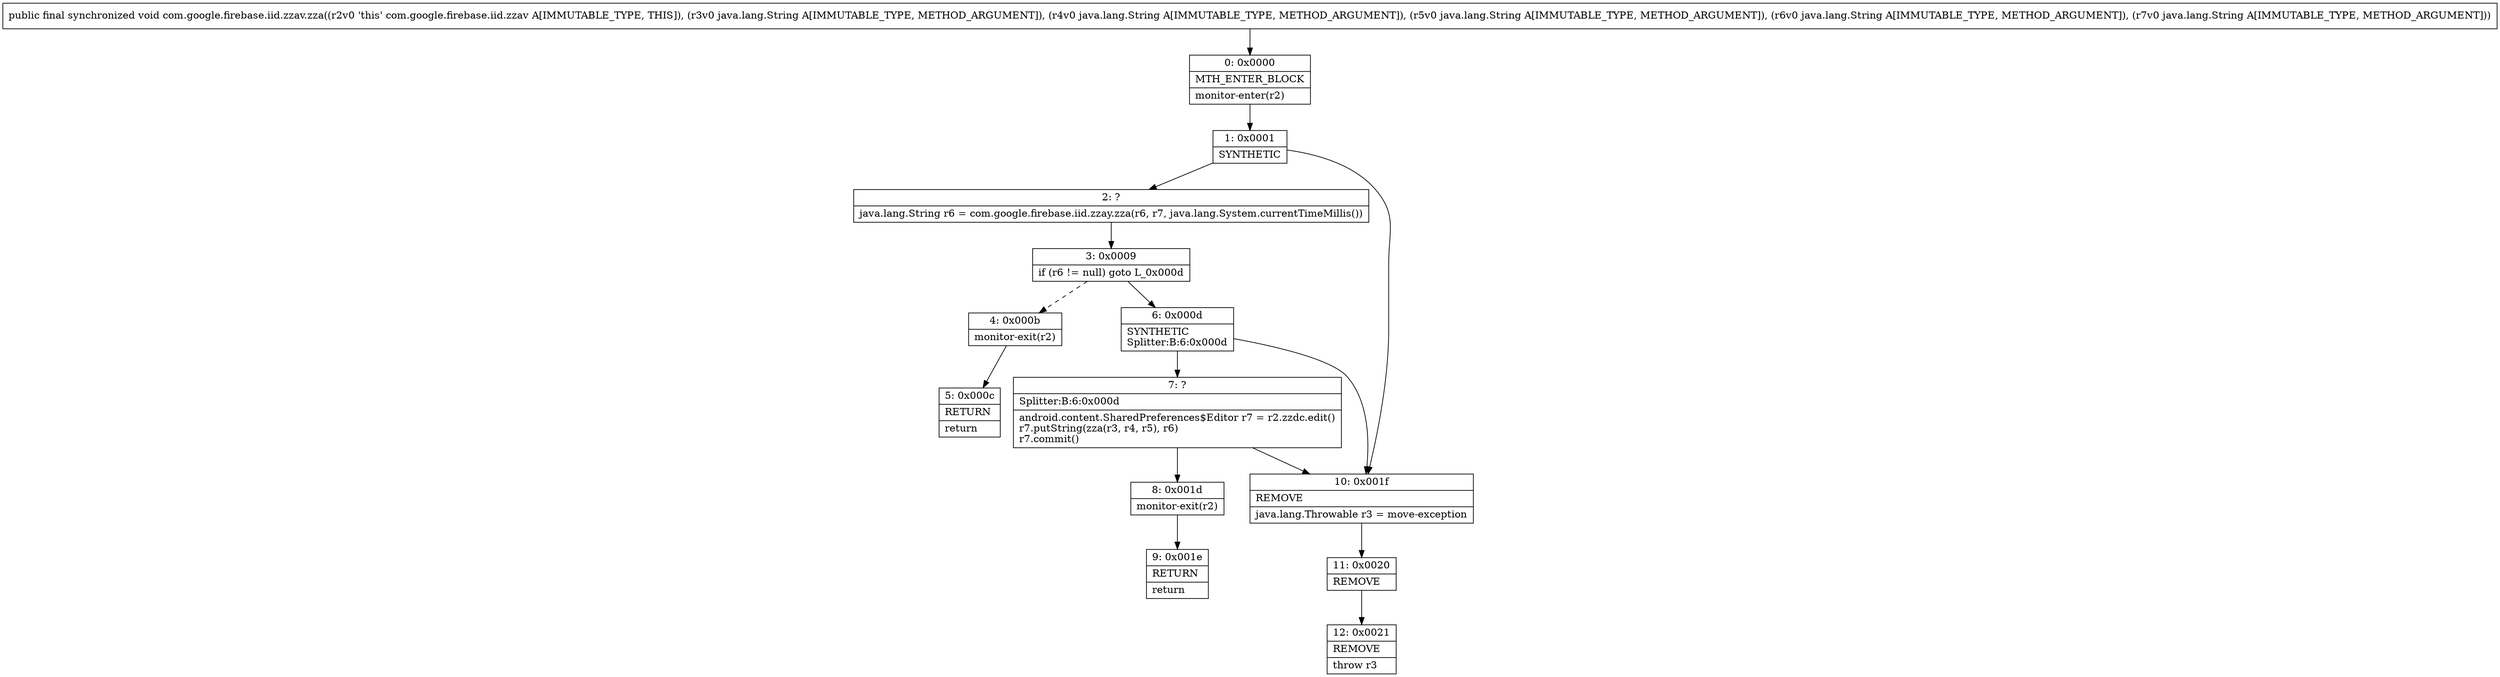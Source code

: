 digraph "CFG forcom.google.firebase.iid.zzav.zza(Ljava\/lang\/String;Ljava\/lang\/String;Ljava\/lang\/String;Ljava\/lang\/String;Ljava\/lang\/String;)V" {
Node_0 [shape=record,label="{0\:\ 0x0000|MTH_ENTER_BLOCK\l|monitor\-enter(r2)\l}"];
Node_1 [shape=record,label="{1\:\ 0x0001|SYNTHETIC\l}"];
Node_2 [shape=record,label="{2\:\ ?|java.lang.String r6 = com.google.firebase.iid.zzay.zza(r6, r7, java.lang.System.currentTimeMillis())\l}"];
Node_3 [shape=record,label="{3\:\ 0x0009|if (r6 != null) goto L_0x000d\l}"];
Node_4 [shape=record,label="{4\:\ 0x000b|monitor\-exit(r2)\l}"];
Node_5 [shape=record,label="{5\:\ 0x000c|RETURN\l|return\l}"];
Node_6 [shape=record,label="{6\:\ 0x000d|SYNTHETIC\lSplitter:B:6:0x000d\l}"];
Node_7 [shape=record,label="{7\:\ ?|Splitter:B:6:0x000d\l|android.content.SharedPreferences$Editor r7 = r2.zzdc.edit()\lr7.putString(zza(r3, r4, r5), r6)\lr7.commit()\l}"];
Node_8 [shape=record,label="{8\:\ 0x001d|monitor\-exit(r2)\l}"];
Node_9 [shape=record,label="{9\:\ 0x001e|RETURN\l|return\l}"];
Node_10 [shape=record,label="{10\:\ 0x001f|REMOVE\l|java.lang.Throwable r3 = move\-exception\l}"];
Node_11 [shape=record,label="{11\:\ 0x0020|REMOVE\l}"];
Node_12 [shape=record,label="{12\:\ 0x0021|REMOVE\l|throw r3\l}"];
MethodNode[shape=record,label="{public final synchronized void com.google.firebase.iid.zzav.zza((r2v0 'this' com.google.firebase.iid.zzav A[IMMUTABLE_TYPE, THIS]), (r3v0 java.lang.String A[IMMUTABLE_TYPE, METHOD_ARGUMENT]), (r4v0 java.lang.String A[IMMUTABLE_TYPE, METHOD_ARGUMENT]), (r5v0 java.lang.String A[IMMUTABLE_TYPE, METHOD_ARGUMENT]), (r6v0 java.lang.String A[IMMUTABLE_TYPE, METHOD_ARGUMENT]), (r7v0 java.lang.String A[IMMUTABLE_TYPE, METHOD_ARGUMENT])) }"];
MethodNode -> Node_0;
Node_0 -> Node_1;
Node_1 -> Node_2;
Node_1 -> Node_10;
Node_2 -> Node_3;
Node_3 -> Node_4[style=dashed];
Node_3 -> Node_6;
Node_4 -> Node_5;
Node_6 -> Node_7;
Node_6 -> Node_10;
Node_7 -> Node_8;
Node_7 -> Node_10;
Node_8 -> Node_9;
Node_10 -> Node_11;
Node_11 -> Node_12;
}

